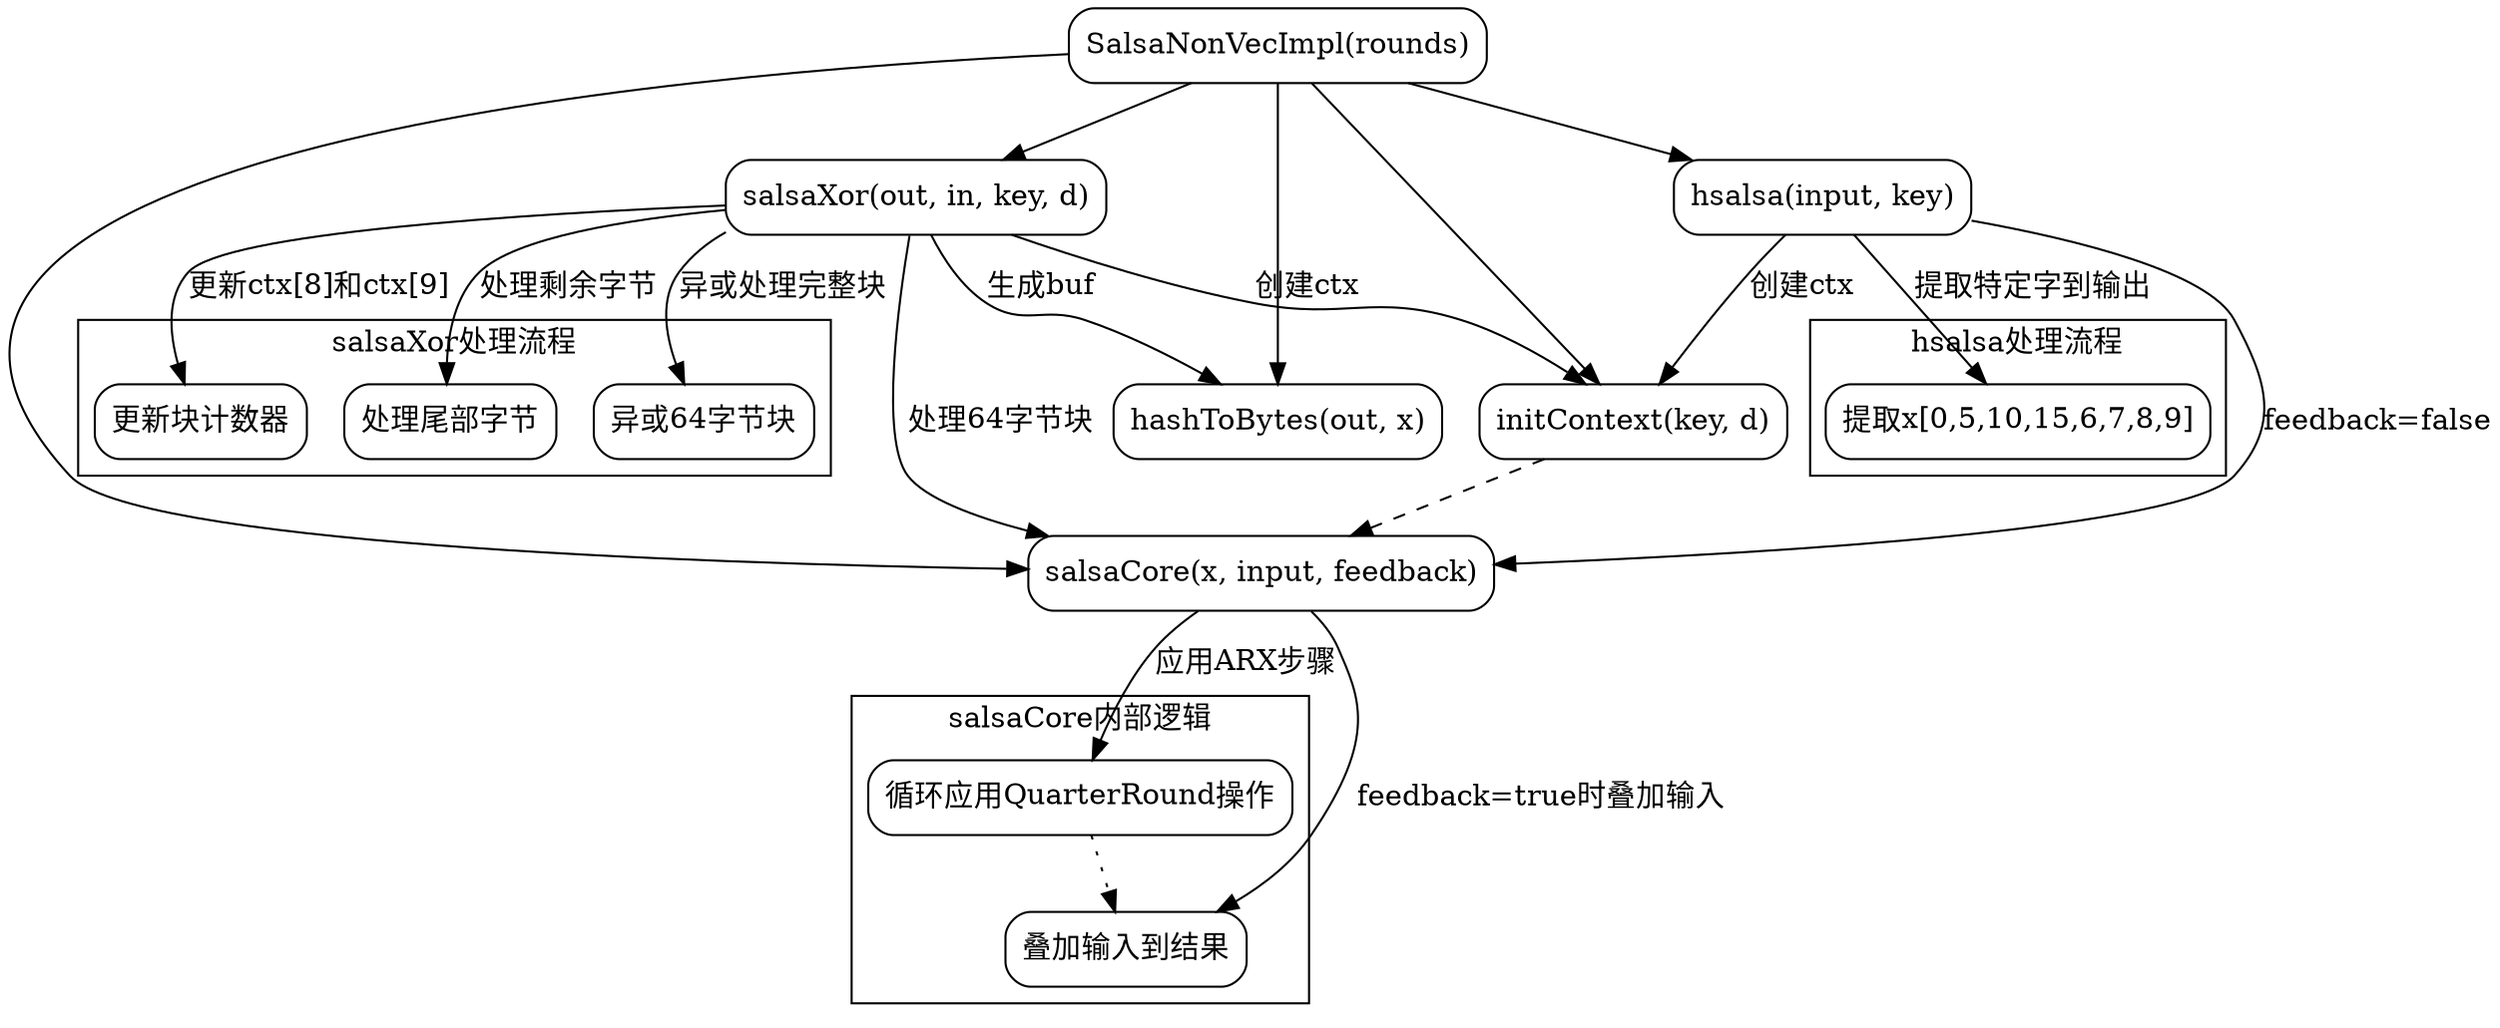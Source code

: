 
digraph Salsa20Flow {
    rankdir=TB;
    node [shape=rectangle, style="rounded"];

    // 主函数和子函数
    SalsaNonVecImpl [label="SalsaNonVecImpl(rounds)"];
    initContext [label="initContext(key, d)"];
    salsaCore [label="salsaCore(x, input, feedback)"];
    hashToBytes [label="hashToBytes(out, x)"];
    salsaXor [label="salsaXor(out, in, key, d)"];
    hsalsa [label="hsalsa(input, key)"];

    // 流程结构
    SalsaNonVecImpl -> {initContext, salsaCore, hashToBytes, salsaXor, hsalsa};
    
    // salsaXor流程
    salsaXor -> initContext [label="创建ctx"];
    salsaXor -> salsaCore [label="处理64字节块"];
    salsaCore -> QuarterRound [label="应用ARX步骤"];
    salsaCore -> FeedbackAdd [label="feedback=true时叠加输入"];
    salsaXor -> hashToBytes [label="生成buf"];
    salsaXor -> XorBlocks [label="异或处理完整块"];
    salsaXor -> UpdateCounter [label="更新ctx[8]和ctx[9]"];
    salsaXor -> ProcessRemaining [label="处理剩余字节"];

    // hsalsa流程
    hsalsa -> initContext [label="创建ctx"];
    hsalsa -> salsaCore [label="feedback=false"];
    hsalsa -> ExtractWords [label="提取特定字到输出"];

    // 子节点定义
    subgraph cluster_core {
        label="salsaCore内部逻辑";
        QuarterRound [label="循环应用QuarterRound操作"];
        FeedbackAdd [label="叠加输入到结果"];
    }

    subgraph cluster_xor {
        label="salsaXor处理流程";
        XorBlocks [label="异或64字节块"];
        UpdateCounter [label="更新块计数器"];
        ProcessRemaining [label="处理尾部字节"];
    }

    subgraph cluster_hsalsa {
        label="hsalsa处理流程";
        ExtractWords [label="提取x[0,5,10,15,6,7,8,9]"];
    }

    // 连接线样式
    edge [fontsize=10];
    initContext -> salsaCore [style=dashed];
    QuarterRound -> FeedbackAdd [style=dotted];
}
